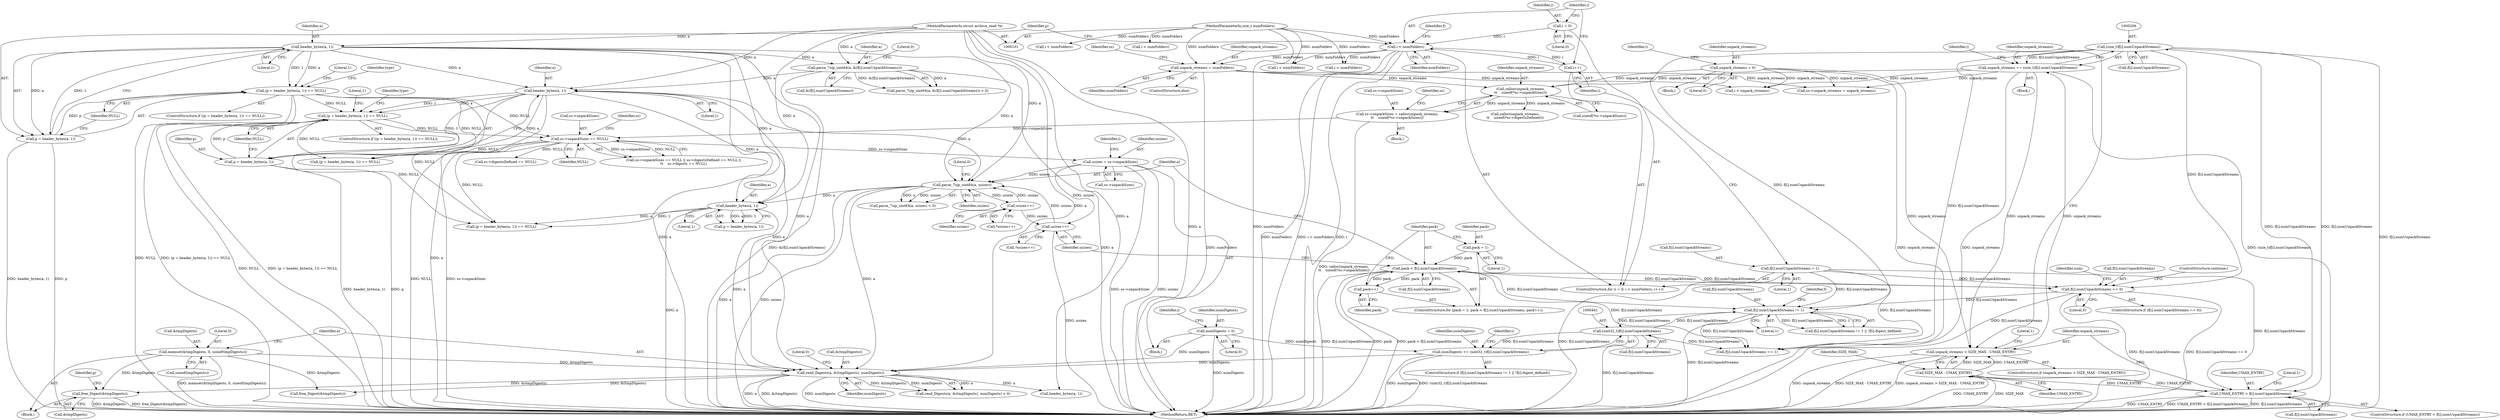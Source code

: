 digraph "0_libarchive_e79ef306afe332faf22e9b442a2c6b59cb175573@API" {
"1000567" [label="(Call,free_Digest(&tmpDigests))"];
"1000477" [label="(Call,read_Digests(a, &(tmpDigests), numDigests))"];
"1000375" [label="(Call,header_bytes(a, 1))"];
"1000343" [label="(Call,parse_7zip_uint64(a, usizes))"];
"1000216" [label="(Call,header_bytes(a, 1))"];
"1000139" [label="(Call,header_bytes(a, 1))"];
"1000102" [label="(MethodParameterIn,struct archive_read *a)"];
"1000170" [label="(Call,parse_7zip_uint64(a, &(f[i].numUnpackStreams)))"];
"1000293" [label="(Call,usizes = ss->unpackSizes)"];
"1000274" [label="(Call,ss->unpackSizes == NULL)"];
"1000239" [label="(Call,ss->unpackSizes = calloc(unpack_streams,\n\t\t    sizeof(*ss->unpackSizes)))"];
"1000243" [label="(Call,calloc(unpack_streams,\n\t\t    sizeof(*ss->unpackSizes)))"];
"1000228" [label="(Call,unpack_streams = numFolders)"];
"1000123" [label="(Call,i < numFolders)"];
"1000120" [label="(Call,i = 0)"];
"1000126" [label="(Call,i++)"];
"1000105" [label="(MethodParameterIn,size_t numFolders)"];
"1000155" [label="(Call,unpack_streams = 0)"];
"1000203" [label="(Call,unpack_streams += (size_t)f[i].numUnpackStreams)"];
"1000205" [label="(Call,(size_t)f[i].numUnpackStreams)"];
"1000183" [label="(Call,UMAX_ENTRY < f[i].numUnpackStreams)"];
"1000196" [label="(Call,SIZE_MAX - UMAX_ENTRY)"];
"1000128" [label="(Call,f[i].numUnpackStreams = 1)"];
"1000194" [label="(Call,unpack_streams > SIZE_MAX - UMAX_ENTRY)"];
"1000136" [label="(Call,(p = header_bytes(a, 1)) == NULL)"];
"1000137" [label="(Call,p = header_bytes(a, 1))"];
"1000213" [label="(Call,(p = header_bytes(a, 1)) == NULL)"];
"1000214" [label="(Call,p = header_bytes(a, 1))"];
"1000357" [label="(Call,usizes++)"];
"1000353" [label="(Call,usizes++)"];
"1000469" [label="(Call,memset(&tmpDigests, 0, sizeof(tmpDigests)))"];
"1000410" [label="(Call,numDigests = 0)"];
"1000438" [label="(Call,numDigests += (uint32_t)f[i].numUnpackStreams)"];
"1000440" [label="(Call,(uint32_t)f[i].numUnpackStreams)"];
"1000425" [label="(Call,f[i].numUnpackStreams != 1)"];
"1000311" [label="(Call,f[i].numUnpackStreams == 0)"];
"1000331" [label="(Call,pack < f[i].numUnpackStreams)"];
"1000338" [label="(Call,pack++)"];
"1000328" [label="(Call,pack = 1)"];
"1000423" [label="(ControlStructure,if (f[i].numUnpackStreams != 1 || !f[i].digest_defined))"];
"1000135" [label="(ControlStructure,if ((p = header_bytes(a, 1)) == NULL))"];
"1000219" [label="(Identifier,NULL)"];
"1000274" [label="(Call,ss->unpackSizes == NULL)"];
"1000357" [label="(Call,usizes++)"];
"1000156" [label="(Identifier,unpack_streams)"];
"1000245" [label="(Call,sizeof(*ss->unpackSizes))"];
"1000478" [label="(Identifier,a)"];
"1000482" [label="(Literal,0)"];
"1000484" [label="(Call,free_Digest(&tmpDigests))"];
"1000320" [label="(Identifier,sum)"];
"1000213" [label="(Call,(p = header_bytes(a, 1)) == NULL)"];
"1000280" [label="(Call,ss->digestsDefined == NULL)"];
"1000435" [label="(Identifier,f)"];
"1000192" [label="(Literal,1)"];
"1000125" [label="(Identifier,numFolders)"];
"1000229" [label="(Identifier,unpack_streams)"];
"1000377" [label="(Literal,1)"];
"1000473" [label="(Call,sizeof(tmpDigests))"];
"1000275" [label="(Call,ss->unpackSizes)"];
"1000154" [label="(Block,)"];
"1000254" [label="(Call,calloc(unpack_streams,\n\t\t    sizeof(*ss->digestsDefined)))"];
"1000345" [label="(Identifier,usizes)"];
"1000196" [label="(Call,SIZE_MAX - UMAX_ENTRY)"];
"1000134" [label="(Literal,1)"];
"1000439" [label="(Identifier,numDigests)"];
"1000390" [label="(Call,i < unpack_streams)"];
"1000440" [label="(Call,(uint32_t)f[i].numUnpackStreams)"];
"1000282" [label="(Identifier,ss)"];
"1000239" [label="(Call,ss->unpackSizes = calloc(unpack_streams,\n\t\t    sizeof(*ss->unpackSizes)))"];
"1000230" [label="(Identifier,numFolders)"];
"1000312" [label="(Call,f[i].numUnpackStreams)"];
"1000410" [label="(Call,numDigests = 0)"];
"1000426" [label="(Call,f[i].numUnpackStreams)"];
"1000278" [label="(Identifier,NULL)"];
"1000469" [label="(Call,memset(&tmpDigests, 0, sizeof(tmpDigests)))"];
"1000172" [label="(Call,&(f[i].numUnpackStreams))"];
"1000344" [label="(Identifier,a)"];
"1000222" [label="(Literal,1)"];
"1000327" [label="(ControlStructure,for (pack = 1; pack < f[i].numUnpackStreams; pack++))"];
"1000147" [label="(Identifier,type)"];
"1000183" [label="(Call,UMAX_ENTRY < f[i].numUnpackStreams)"];
"1000438" [label="(Call,numDigests += (uint32_t)f[i].numUnpackStreams)"];
"1000212" [label="(ControlStructure,if ((p = header_bytes(a, 1)) == NULL))"];
"1000356" [label="(Call,*usizes++)"];
"1000479" [label="(Call,&(tmpDigests))"];
"1000228" [label="(Call,unpack_streams = numFolders)"];
"1000594" [label="(MethodReturn,RET)"];
"1000293" [label="(Call,usizes = ss->unpackSizes)"];
"1000123" [label="(Call,i < numFolders)"];
"1000185" [label="(Call,f[i].numUnpackStreams)"];
"1000166" [label="(Identifier,i)"];
"1000300" [label="(Identifier,i)"];
"1000373" [label="(Call,p = header_bytes(a, 1))"];
"1000243" [label="(Call,calloc(unpack_streams,\n\t\t    sizeof(*ss->unpackSizes)))"];
"1000142" [label="(Identifier,NULL)"];
"1000294" [label="(Identifier,usizes)"];
"1000127" [label="(Identifier,i)"];
"1000376" [label="(Identifier,a)"];
"1000328" [label="(Call,pack = 1)"];
"1000203" [label="(Call,unpack_streams += (size_t)f[i].numUnpackStreams)"];
"1000170" [label="(Call,parse_7zip_uint64(a, &(f[i].numUnpackStreams)))"];
"1000339" [label="(Identifier,pack)"];
"1000140" [label="(Identifier,a)"];
"1000574" [label="(Call,header_bytes(a, 1))"];
"1000167" [label="(Block,)"];
"1000205" [label="(Call,(size_t)f[i].numUnpackStreams)"];
"1000329" [label="(Identifier,pack)"];
"1000131" [label="(Identifier,f)"];
"1000318" [label="(ControlStructure,continue;)"];
"1000412" [label="(Literal,0)"];
"1000417" [label="(Call,i < numFolders)"];
"1000184" [label="(Identifier,UMAX_ENTRY)"];
"1000411" [label="(Identifier,numDigests)"];
"1000182" [label="(ControlStructure,if (UMAX_ENTRY < f[i].numUnpackStreams))"];
"1000346" [label="(Literal,0)"];
"1000141" [label="(Literal,1)"];
"1000568" [label="(Call,&tmpDigests)"];
"1000233" [label="(Identifier,ss)"];
"1000343" [label="(Call,parse_7zip_uint64(a, usizes))"];
"1000375" [label="(Call,header_bytes(a, 1))"];
"1000126" [label="(Call,i++)"];
"1000139" [label="(Call,header_bytes(a, 1))"];
"1000244" [label="(Identifier,unpack_streams)"];
"1000207" [label="(Call,f[i].numUnpackStreams)"];
"1000332" [label="(Identifier,pack)"];
"1000421" [label="(Identifier,i)"];
"1000333" [label="(Call,f[i].numUnpackStreams)"];
"1000231" [label="(Call,ss->unpack_streams = unpack_streams)"];
"1000342" [label="(Call,parse_7zip_uint64(a, usizes) < 0)"];
"1000451" [label="(Block,)"];
"1000160" [label="(Identifier,i)"];
"1000217" [label="(Identifier,a)"];
"1000240" [label="(Call,ss->unpackSizes)"];
"1000119" [label="(ControlStructure,for (i = 0; i < numFolders; i++))"];
"1000157" [label="(Literal,0)"];
"1000224" [label="(Identifier,type)"];
"1000354" [label="(Identifier,usizes)"];
"1000138" [label="(Identifier,p)"];
"1000470" [label="(Call,&tmpDigests)"];
"1000129" [label="(Call,f[i].numUnpackStreams)"];
"1000128" [label="(Call,f[i].numUnpackStreams = 1)"];
"1000295" [label="(Call,ss->unpackSizes)"];
"1000494" [label="(Call,i < numFolders)"];
"1000352" [label="(Call,*usizes++)"];
"1000302" [label="(Call,i < numFolders)"];
"1000311" [label="(Call,f[i].numUnpackStreams == 0)"];
"1000215" [label="(Identifier,p)"];
"1000424" [label="(Call,f[i].numUnpackStreams != 1 || !f[i].digest_defined)"];
"1000481" [label="(Identifier,numDigests)"];
"1000317" [label="(Literal,0)"];
"1000122" [label="(Literal,0)"];
"1000169" [label="(Call,parse_7zip_uint64(a, &(f[i].numUnpackStreams)) < 0)"];
"1000136" [label="(Call,(p = header_bytes(a, 1)) == NULL)"];
"1000358" [label="(Identifier,usizes)"];
"1000338" [label="(Call,pack++)"];
"1000330" [label="(Literal,1)"];
"1000472" [label="(Literal,0)"];
"1000567" [label="(Call,free_Digest(&tmpDigests))"];
"1000121" [label="(Identifier,i)"];
"1000310" [label="(ControlStructure,if (f[i].numUnpackStreams == 0))"];
"1000477" [label="(Call,read_Digests(a, &(tmpDigests), numDigests))"];
"1000195" [label="(Identifier,unpack_streams)"];
"1000218" [label="(Literal,1)"];
"1000431" [label="(Literal,1)"];
"1000120" [label="(Call,i = 0)"];
"1000137" [label="(Call,p = header_bytes(a, 1))"];
"1000124" [label="(Identifier,i)"];
"1000476" [label="(Call,read_Digests(a, &(tmpDigests), numDigests) < 0)"];
"1000202" [label="(Literal,1)"];
"1000198" [label="(Identifier,UMAX_ENTRY)"];
"1000197" [label="(Identifier,SIZE_MAX)"];
"1000273" [label="(Call,ss->unpackSizes == NULL || ss->digestsDefined == NULL ||\n\t\t    ss->digests == NULL)"];
"1000331" [label="(Call,pack < f[i].numUnpackStreams)"];
"1000162" [label="(Call,i < numFolders)"];
"1000155" [label="(Call,unpack_streams = 0)"];
"1000415" [label="(Identifier,i)"];
"1000194" [label="(Call,unpack_streams > SIZE_MAX - UMAX_ENTRY)"];
"1000425" [label="(Call,f[i].numUnpackStreams != 1)"];
"1000204" [label="(Identifier,unpack_streams)"];
"1000214" [label="(Call,p = header_bytes(a, 1))"];
"1000216" [label="(Call,header_bytes(a, 1))"];
"1000502" [label="(Call,f[i].numUnpackStreams == 1)"];
"1000571" [label="(Call,(p = header_bytes(a, 1)) == NULL)"];
"1000102" [label="(MethodParameterIn,struct archive_read *a)"];
"1000372" [label="(Call,(p = header_bytes(a, 1)) == NULL)"];
"1000178" [label="(Literal,0)"];
"1000238" [label="(Block,)"];
"1000227" [label="(ControlStructure,else)"];
"1000573" [label="(Identifier,p)"];
"1000442" [label="(Call,f[i].numUnpackStreams)"];
"1000145" [label="(Literal,1)"];
"1000105" [label="(MethodParameterIn,size_t numFolders)"];
"1000193" [label="(ControlStructure,if (unpack_streams > SIZE_MAX - UMAX_ENTRY))"];
"1000252" [label="(Identifier,ss)"];
"1000353" [label="(Call,usizes++)"];
"1000106" [label="(Block,)"];
"1000171" [label="(Identifier,a)"];
"1000567" -> "1000451"  [label="AST: "];
"1000567" -> "1000568"  [label="CFG: "];
"1000568" -> "1000567"  [label="AST: "];
"1000573" -> "1000567"  [label="CFG: "];
"1000567" -> "1000594"  [label="DDG: &tmpDigests"];
"1000567" -> "1000594"  [label="DDG: free_Digest(&tmpDigests)"];
"1000477" -> "1000567"  [label="DDG: &(tmpDigests)"];
"1000469" -> "1000567"  [label="DDG: &tmpDigests"];
"1000477" -> "1000476"  [label="AST: "];
"1000477" -> "1000481"  [label="CFG: "];
"1000478" -> "1000477"  [label="AST: "];
"1000479" -> "1000477"  [label="AST: "];
"1000481" -> "1000477"  [label="AST: "];
"1000482" -> "1000477"  [label="CFG: "];
"1000477" -> "1000594"  [label="DDG: &(tmpDigests)"];
"1000477" -> "1000594"  [label="DDG: numDigests"];
"1000477" -> "1000594"  [label="DDG: a"];
"1000477" -> "1000476"  [label="DDG: a"];
"1000477" -> "1000476"  [label="DDG: &(tmpDigests)"];
"1000477" -> "1000476"  [label="DDG: numDigests"];
"1000375" -> "1000477"  [label="DDG: a"];
"1000343" -> "1000477"  [label="DDG: a"];
"1000216" -> "1000477"  [label="DDG: a"];
"1000139" -> "1000477"  [label="DDG: a"];
"1000102" -> "1000477"  [label="DDG: a"];
"1000469" -> "1000477"  [label="DDG: &tmpDigests"];
"1000410" -> "1000477"  [label="DDG: numDigests"];
"1000438" -> "1000477"  [label="DDG: numDigests"];
"1000477" -> "1000484"  [label="DDG: &(tmpDigests)"];
"1000477" -> "1000574"  [label="DDG: a"];
"1000375" -> "1000373"  [label="AST: "];
"1000375" -> "1000377"  [label="CFG: "];
"1000376" -> "1000375"  [label="AST: "];
"1000377" -> "1000375"  [label="AST: "];
"1000373" -> "1000375"  [label="CFG: "];
"1000375" -> "1000594"  [label="DDG: a"];
"1000375" -> "1000372"  [label="DDG: a"];
"1000375" -> "1000372"  [label="DDG: 1"];
"1000375" -> "1000373"  [label="DDG: a"];
"1000375" -> "1000373"  [label="DDG: 1"];
"1000343" -> "1000375"  [label="DDG: a"];
"1000216" -> "1000375"  [label="DDG: a"];
"1000139" -> "1000375"  [label="DDG: a"];
"1000102" -> "1000375"  [label="DDG: a"];
"1000343" -> "1000342"  [label="AST: "];
"1000343" -> "1000345"  [label="CFG: "];
"1000344" -> "1000343"  [label="AST: "];
"1000345" -> "1000343"  [label="AST: "];
"1000346" -> "1000343"  [label="CFG: "];
"1000343" -> "1000594"  [label="DDG: a"];
"1000343" -> "1000594"  [label="DDG: usizes"];
"1000343" -> "1000342"  [label="DDG: a"];
"1000343" -> "1000342"  [label="DDG: usizes"];
"1000216" -> "1000343"  [label="DDG: a"];
"1000139" -> "1000343"  [label="DDG: a"];
"1000102" -> "1000343"  [label="DDG: a"];
"1000293" -> "1000343"  [label="DDG: usizes"];
"1000357" -> "1000343"  [label="DDG: usizes"];
"1000353" -> "1000343"  [label="DDG: usizes"];
"1000343" -> "1000353"  [label="DDG: usizes"];
"1000216" -> "1000214"  [label="AST: "];
"1000216" -> "1000218"  [label="CFG: "];
"1000217" -> "1000216"  [label="AST: "];
"1000218" -> "1000216"  [label="AST: "];
"1000214" -> "1000216"  [label="CFG: "];
"1000216" -> "1000594"  [label="DDG: a"];
"1000216" -> "1000213"  [label="DDG: a"];
"1000216" -> "1000213"  [label="DDG: 1"];
"1000216" -> "1000214"  [label="DDG: a"];
"1000216" -> "1000214"  [label="DDG: 1"];
"1000139" -> "1000216"  [label="DDG: a"];
"1000170" -> "1000216"  [label="DDG: a"];
"1000102" -> "1000216"  [label="DDG: a"];
"1000139" -> "1000137"  [label="AST: "];
"1000139" -> "1000141"  [label="CFG: "];
"1000140" -> "1000139"  [label="AST: "];
"1000141" -> "1000139"  [label="AST: "];
"1000137" -> "1000139"  [label="CFG: "];
"1000139" -> "1000594"  [label="DDG: a"];
"1000139" -> "1000136"  [label="DDG: a"];
"1000139" -> "1000136"  [label="DDG: 1"];
"1000139" -> "1000137"  [label="DDG: a"];
"1000139" -> "1000137"  [label="DDG: 1"];
"1000102" -> "1000139"  [label="DDG: a"];
"1000139" -> "1000170"  [label="DDG: a"];
"1000102" -> "1000101"  [label="AST: "];
"1000102" -> "1000594"  [label="DDG: a"];
"1000102" -> "1000170"  [label="DDG: a"];
"1000102" -> "1000574"  [label="DDG: a"];
"1000170" -> "1000169"  [label="AST: "];
"1000170" -> "1000172"  [label="CFG: "];
"1000171" -> "1000170"  [label="AST: "];
"1000172" -> "1000170"  [label="AST: "];
"1000178" -> "1000170"  [label="CFG: "];
"1000170" -> "1000594"  [label="DDG: &(f[i].numUnpackStreams)"];
"1000170" -> "1000594"  [label="DDG: a"];
"1000170" -> "1000169"  [label="DDG: a"];
"1000170" -> "1000169"  [label="DDG: &(f[i].numUnpackStreams)"];
"1000293" -> "1000106"  [label="AST: "];
"1000293" -> "1000295"  [label="CFG: "];
"1000294" -> "1000293"  [label="AST: "];
"1000295" -> "1000293"  [label="AST: "];
"1000300" -> "1000293"  [label="CFG: "];
"1000293" -> "1000594"  [label="DDG: usizes"];
"1000293" -> "1000594"  [label="DDG: ss->unpackSizes"];
"1000274" -> "1000293"  [label="DDG: ss->unpackSizes"];
"1000293" -> "1000357"  [label="DDG: usizes"];
"1000274" -> "1000273"  [label="AST: "];
"1000274" -> "1000278"  [label="CFG: "];
"1000275" -> "1000274"  [label="AST: "];
"1000278" -> "1000274"  [label="AST: "];
"1000282" -> "1000274"  [label="CFG: "];
"1000273" -> "1000274"  [label="CFG: "];
"1000274" -> "1000594"  [label="DDG: ss->unpackSizes"];
"1000274" -> "1000594"  [label="DDG: NULL"];
"1000274" -> "1000273"  [label="DDG: ss->unpackSizes"];
"1000274" -> "1000273"  [label="DDG: NULL"];
"1000239" -> "1000274"  [label="DDG: ss->unpackSizes"];
"1000136" -> "1000274"  [label="DDG: NULL"];
"1000213" -> "1000274"  [label="DDG: NULL"];
"1000274" -> "1000280"  [label="DDG: NULL"];
"1000274" -> "1000372"  [label="DDG: NULL"];
"1000274" -> "1000571"  [label="DDG: NULL"];
"1000239" -> "1000238"  [label="AST: "];
"1000239" -> "1000243"  [label="CFG: "];
"1000240" -> "1000239"  [label="AST: "];
"1000243" -> "1000239"  [label="AST: "];
"1000252" -> "1000239"  [label="CFG: "];
"1000239" -> "1000594"  [label="DDG: calloc(unpack_streams,\n\t\t    sizeof(*ss->unpackSizes))"];
"1000243" -> "1000239"  [label="DDG: unpack_streams"];
"1000243" -> "1000245"  [label="CFG: "];
"1000244" -> "1000243"  [label="AST: "];
"1000245" -> "1000243"  [label="AST: "];
"1000228" -> "1000243"  [label="DDG: unpack_streams"];
"1000155" -> "1000243"  [label="DDG: unpack_streams"];
"1000203" -> "1000243"  [label="DDG: unpack_streams"];
"1000243" -> "1000254"  [label="DDG: unpack_streams"];
"1000228" -> "1000227"  [label="AST: "];
"1000228" -> "1000230"  [label="CFG: "];
"1000229" -> "1000228"  [label="AST: "];
"1000230" -> "1000228"  [label="AST: "];
"1000233" -> "1000228"  [label="CFG: "];
"1000228" -> "1000594"  [label="DDG: numFolders"];
"1000123" -> "1000228"  [label="DDG: numFolders"];
"1000105" -> "1000228"  [label="DDG: numFolders"];
"1000228" -> "1000231"  [label="DDG: unpack_streams"];
"1000228" -> "1000390"  [label="DDG: unpack_streams"];
"1000123" -> "1000119"  [label="AST: "];
"1000123" -> "1000125"  [label="CFG: "];
"1000124" -> "1000123"  [label="AST: "];
"1000125" -> "1000123"  [label="AST: "];
"1000131" -> "1000123"  [label="CFG: "];
"1000138" -> "1000123"  [label="CFG: "];
"1000123" -> "1000594"  [label="DDG: numFolders"];
"1000123" -> "1000594"  [label="DDG: i < numFolders"];
"1000123" -> "1000594"  [label="DDG: i"];
"1000120" -> "1000123"  [label="DDG: i"];
"1000126" -> "1000123"  [label="DDG: i"];
"1000105" -> "1000123"  [label="DDG: numFolders"];
"1000123" -> "1000126"  [label="DDG: i"];
"1000123" -> "1000162"  [label="DDG: numFolders"];
"1000123" -> "1000302"  [label="DDG: numFolders"];
"1000120" -> "1000119"  [label="AST: "];
"1000120" -> "1000122"  [label="CFG: "];
"1000121" -> "1000120"  [label="AST: "];
"1000122" -> "1000120"  [label="AST: "];
"1000124" -> "1000120"  [label="CFG: "];
"1000126" -> "1000119"  [label="AST: "];
"1000126" -> "1000127"  [label="CFG: "];
"1000127" -> "1000126"  [label="AST: "];
"1000124" -> "1000126"  [label="CFG: "];
"1000105" -> "1000101"  [label="AST: "];
"1000105" -> "1000594"  [label="DDG: numFolders"];
"1000105" -> "1000162"  [label="DDG: numFolders"];
"1000105" -> "1000302"  [label="DDG: numFolders"];
"1000105" -> "1000417"  [label="DDG: numFolders"];
"1000105" -> "1000494"  [label="DDG: numFolders"];
"1000155" -> "1000154"  [label="AST: "];
"1000155" -> "1000157"  [label="CFG: "];
"1000156" -> "1000155"  [label="AST: "];
"1000157" -> "1000155"  [label="AST: "];
"1000160" -> "1000155"  [label="CFG: "];
"1000155" -> "1000594"  [label="DDG: unpack_streams"];
"1000155" -> "1000194"  [label="DDG: unpack_streams"];
"1000155" -> "1000231"  [label="DDG: unpack_streams"];
"1000155" -> "1000390"  [label="DDG: unpack_streams"];
"1000203" -> "1000167"  [label="AST: "];
"1000203" -> "1000205"  [label="CFG: "];
"1000204" -> "1000203"  [label="AST: "];
"1000205" -> "1000203"  [label="AST: "];
"1000166" -> "1000203"  [label="CFG: "];
"1000203" -> "1000594"  [label="DDG: (size_t)f[i].numUnpackStreams"];
"1000203" -> "1000594"  [label="DDG: unpack_streams"];
"1000203" -> "1000194"  [label="DDG: unpack_streams"];
"1000205" -> "1000203"  [label="DDG: f[i].numUnpackStreams"];
"1000194" -> "1000203"  [label="DDG: unpack_streams"];
"1000203" -> "1000231"  [label="DDG: unpack_streams"];
"1000203" -> "1000390"  [label="DDG: unpack_streams"];
"1000205" -> "1000207"  [label="CFG: "];
"1000206" -> "1000205"  [label="AST: "];
"1000207" -> "1000205"  [label="AST: "];
"1000205" -> "1000594"  [label="DDG: f[i].numUnpackStreams"];
"1000205" -> "1000183"  [label="DDG: f[i].numUnpackStreams"];
"1000183" -> "1000205"  [label="DDG: f[i].numUnpackStreams"];
"1000205" -> "1000311"  [label="DDG: f[i].numUnpackStreams"];
"1000205" -> "1000425"  [label="DDG: f[i].numUnpackStreams"];
"1000205" -> "1000502"  [label="DDG: f[i].numUnpackStreams"];
"1000183" -> "1000182"  [label="AST: "];
"1000183" -> "1000185"  [label="CFG: "];
"1000184" -> "1000183"  [label="AST: "];
"1000185" -> "1000183"  [label="AST: "];
"1000192" -> "1000183"  [label="CFG: "];
"1000195" -> "1000183"  [label="CFG: "];
"1000183" -> "1000594"  [label="DDG: f[i].numUnpackStreams"];
"1000183" -> "1000594"  [label="DDG: UMAX_ENTRY"];
"1000183" -> "1000594"  [label="DDG: UMAX_ENTRY < f[i].numUnpackStreams"];
"1000196" -> "1000183"  [label="DDG: UMAX_ENTRY"];
"1000128" -> "1000183"  [label="DDG: f[i].numUnpackStreams"];
"1000183" -> "1000196"  [label="DDG: UMAX_ENTRY"];
"1000196" -> "1000194"  [label="AST: "];
"1000196" -> "1000198"  [label="CFG: "];
"1000197" -> "1000196"  [label="AST: "];
"1000198" -> "1000196"  [label="AST: "];
"1000194" -> "1000196"  [label="CFG: "];
"1000196" -> "1000594"  [label="DDG: SIZE_MAX"];
"1000196" -> "1000594"  [label="DDG: UMAX_ENTRY"];
"1000196" -> "1000194"  [label="DDG: SIZE_MAX"];
"1000196" -> "1000194"  [label="DDG: UMAX_ENTRY"];
"1000128" -> "1000119"  [label="AST: "];
"1000128" -> "1000134"  [label="CFG: "];
"1000129" -> "1000128"  [label="AST: "];
"1000134" -> "1000128"  [label="AST: "];
"1000127" -> "1000128"  [label="CFG: "];
"1000128" -> "1000594"  [label="DDG: f[i].numUnpackStreams"];
"1000128" -> "1000311"  [label="DDG: f[i].numUnpackStreams"];
"1000128" -> "1000425"  [label="DDG: f[i].numUnpackStreams"];
"1000128" -> "1000502"  [label="DDG: f[i].numUnpackStreams"];
"1000194" -> "1000193"  [label="AST: "];
"1000195" -> "1000194"  [label="AST: "];
"1000202" -> "1000194"  [label="CFG: "];
"1000204" -> "1000194"  [label="CFG: "];
"1000194" -> "1000594"  [label="DDG: unpack_streams > SIZE_MAX - UMAX_ENTRY"];
"1000194" -> "1000594"  [label="DDG: unpack_streams"];
"1000194" -> "1000594"  [label="DDG: SIZE_MAX - UMAX_ENTRY"];
"1000136" -> "1000135"  [label="AST: "];
"1000136" -> "1000142"  [label="CFG: "];
"1000137" -> "1000136"  [label="AST: "];
"1000142" -> "1000136"  [label="AST: "];
"1000145" -> "1000136"  [label="CFG: "];
"1000147" -> "1000136"  [label="CFG: "];
"1000136" -> "1000594"  [label="DDG: NULL"];
"1000136" -> "1000594"  [label="DDG: (p = header_bytes(a, 1)) == NULL"];
"1000137" -> "1000136"  [label="DDG: p"];
"1000136" -> "1000213"  [label="DDG: NULL"];
"1000136" -> "1000372"  [label="DDG: NULL"];
"1000136" -> "1000571"  [label="DDG: NULL"];
"1000138" -> "1000137"  [label="AST: "];
"1000142" -> "1000137"  [label="CFG: "];
"1000137" -> "1000594"  [label="DDG: header_bytes(a, 1)"];
"1000137" -> "1000594"  [label="DDG: p"];
"1000213" -> "1000212"  [label="AST: "];
"1000213" -> "1000219"  [label="CFG: "];
"1000214" -> "1000213"  [label="AST: "];
"1000219" -> "1000213"  [label="AST: "];
"1000222" -> "1000213"  [label="CFG: "];
"1000224" -> "1000213"  [label="CFG: "];
"1000213" -> "1000594"  [label="DDG: NULL"];
"1000213" -> "1000594"  [label="DDG: (p = header_bytes(a, 1)) == NULL"];
"1000214" -> "1000213"  [label="DDG: p"];
"1000213" -> "1000372"  [label="DDG: NULL"];
"1000213" -> "1000571"  [label="DDG: NULL"];
"1000215" -> "1000214"  [label="AST: "];
"1000219" -> "1000214"  [label="CFG: "];
"1000214" -> "1000594"  [label="DDG: header_bytes(a, 1)"];
"1000214" -> "1000594"  [label="DDG: p"];
"1000357" -> "1000356"  [label="AST: "];
"1000357" -> "1000358"  [label="CFG: "];
"1000358" -> "1000357"  [label="AST: "];
"1000356" -> "1000357"  [label="CFG: "];
"1000357" -> "1000594"  [label="DDG: usizes"];
"1000353" -> "1000357"  [label="DDG: usizes"];
"1000353" -> "1000352"  [label="AST: "];
"1000353" -> "1000354"  [label="CFG: "];
"1000354" -> "1000353"  [label="AST: "];
"1000352" -> "1000353"  [label="CFG: "];
"1000469" -> "1000451"  [label="AST: "];
"1000469" -> "1000473"  [label="CFG: "];
"1000470" -> "1000469"  [label="AST: "];
"1000472" -> "1000469"  [label="AST: "];
"1000473" -> "1000469"  [label="AST: "];
"1000478" -> "1000469"  [label="CFG: "];
"1000469" -> "1000594"  [label="DDG: memset(&tmpDigests, 0, sizeof(tmpDigests))"];
"1000469" -> "1000484"  [label="DDG: &tmpDigests"];
"1000410" -> "1000106"  [label="AST: "];
"1000410" -> "1000412"  [label="CFG: "];
"1000411" -> "1000410"  [label="AST: "];
"1000412" -> "1000410"  [label="AST: "];
"1000415" -> "1000410"  [label="CFG: "];
"1000410" -> "1000594"  [label="DDG: numDigests"];
"1000410" -> "1000438"  [label="DDG: numDigests"];
"1000438" -> "1000423"  [label="AST: "];
"1000438" -> "1000440"  [label="CFG: "];
"1000439" -> "1000438"  [label="AST: "];
"1000440" -> "1000438"  [label="AST: "];
"1000421" -> "1000438"  [label="CFG: "];
"1000438" -> "1000594"  [label="DDG: (uint32_t)f[i].numUnpackStreams"];
"1000438" -> "1000594"  [label="DDG: numDigests"];
"1000440" -> "1000438"  [label="DDG: f[i].numUnpackStreams"];
"1000440" -> "1000442"  [label="CFG: "];
"1000441" -> "1000440"  [label="AST: "];
"1000442" -> "1000440"  [label="AST: "];
"1000440" -> "1000594"  [label="DDG: f[i].numUnpackStreams"];
"1000440" -> "1000425"  [label="DDG: f[i].numUnpackStreams"];
"1000425" -> "1000440"  [label="DDG: f[i].numUnpackStreams"];
"1000440" -> "1000502"  [label="DDG: f[i].numUnpackStreams"];
"1000425" -> "1000424"  [label="AST: "];
"1000425" -> "1000431"  [label="CFG: "];
"1000426" -> "1000425"  [label="AST: "];
"1000431" -> "1000425"  [label="AST: "];
"1000435" -> "1000425"  [label="CFG: "];
"1000424" -> "1000425"  [label="CFG: "];
"1000425" -> "1000594"  [label="DDG: f[i].numUnpackStreams"];
"1000425" -> "1000424"  [label="DDG: f[i].numUnpackStreams"];
"1000425" -> "1000424"  [label="DDG: 1"];
"1000311" -> "1000425"  [label="DDG: f[i].numUnpackStreams"];
"1000331" -> "1000425"  [label="DDG: f[i].numUnpackStreams"];
"1000425" -> "1000502"  [label="DDG: f[i].numUnpackStreams"];
"1000311" -> "1000310"  [label="AST: "];
"1000311" -> "1000317"  [label="CFG: "];
"1000312" -> "1000311"  [label="AST: "];
"1000317" -> "1000311"  [label="AST: "];
"1000318" -> "1000311"  [label="CFG: "];
"1000320" -> "1000311"  [label="CFG: "];
"1000311" -> "1000594"  [label="DDG: f[i].numUnpackStreams"];
"1000311" -> "1000594"  [label="DDG: f[i].numUnpackStreams == 0"];
"1000331" -> "1000311"  [label="DDG: f[i].numUnpackStreams"];
"1000311" -> "1000331"  [label="DDG: f[i].numUnpackStreams"];
"1000311" -> "1000502"  [label="DDG: f[i].numUnpackStreams"];
"1000331" -> "1000327"  [label="AST: "];
"1000331" -> "1000333"  [label="CFG: "];
"1000332" -> "1000331"  [label="AST: "];
"1000333" -> "1000331"  [label="AST: "];
"1000344" -> "1000331"  [label="CFG: "];
"1000358" -> "1000331"  [label="CFG: "];
"1000331" -> "1000594"  [label="DDG: pack < f[i].numUnpackStreams"];
"1000331" -> "1000594"  [label="DDG: f[i].numUnpackStreams"];
"1000331" -> "1000594"  [label="DDG: pack"];
"1000338" -> "1000331"  [label="DDG: pack"];
"1000328" -> "1000331"  [label="DDG: pack"];
"1000331" -> "1000338"  [label="DDG: pack"];
"1000331" -> "1000502"  [label="DDG: f[i].numUnpackStreams"];
"1000338" -> "1000327"  [label="AST: "];
"1000338" -> "1000339"  [label="CFG: "];
"1000339" -> "1000338"  [label="AST: "];
"1000332" -> "1000338"  [label="CFG: "];
"1000328" -> "1000327"  [label="AST: "];
"1000328" -> "1000330"  [label="CFG: "];
"1000329" -> "1000328"  [label="AST: "];
"1000330" -> "1000328"  [label="AST: "];
"1000332" -> "1000328"  [label="CFG: "];
}
